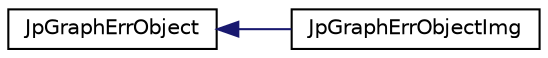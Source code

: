digraph "Graphical Class Hierarchy"
{
 // LATEX_PDF_SIZE
  edge [fontname="Helvetica",fontsize="10",labelfontname="Helvetica",labelfontsize="10"];
  node [fontname="Helvetica",fontsize="10",shape=record];
  rankdir="LR";
  Node0 [label="JpGraphErrObject",height=0.2,width=0.4,color="black", fillcolor="white", style="filled",URL="$classJpGraphErrObject.html",tooltip=" "];
  Node0 -> Node1 [dir="back",color="midnightblue",fontsize="10",style="solid",fontname="Helvetica"];
  Node1 [label="JpGraphErrObjectImg",height=0.2,width=0.4,color="black", fillcolor="white", style="filled",URL="$classJpGraphErrObjectImg.html",tooltip=" "];
}
